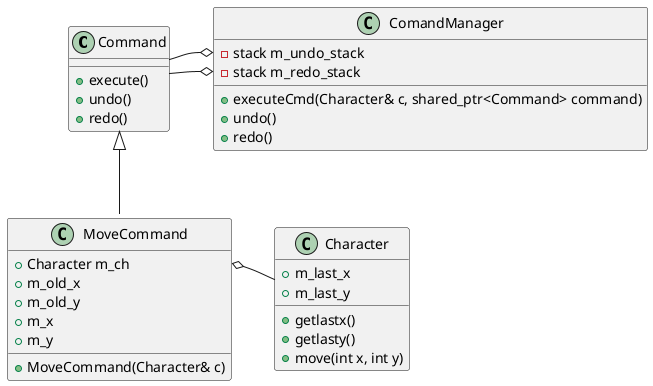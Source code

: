 @startuml command
    abstract class Command 
    Command <|-- MoveCommand

    class Command {
       +execute()
       +undo()
       +redo()
    }
    class MoveCommand {
        +MoveCommand(Character& c)
        +Character m_ch
        +m_old_x
        +m_old_y
        +m_x 
        +m_y
    }
    class Character {
       +m_last_x
       +m_last_y
       +getlastx()
       +getlasty()
       +move(int x, int y)
    }
    class ComandManager {
       +executeCmd(Character& c, shared_ptr<Command> command)
       +undo()
       +redo()
       -stack m_undo_stack
       -stack m_redo_stack

    }
    MoveCommand::m_ch o- Character 
    Command -o ComandManager::m_undo_stack
    Command -o ComandManager::m_redo_stack
@enduml
